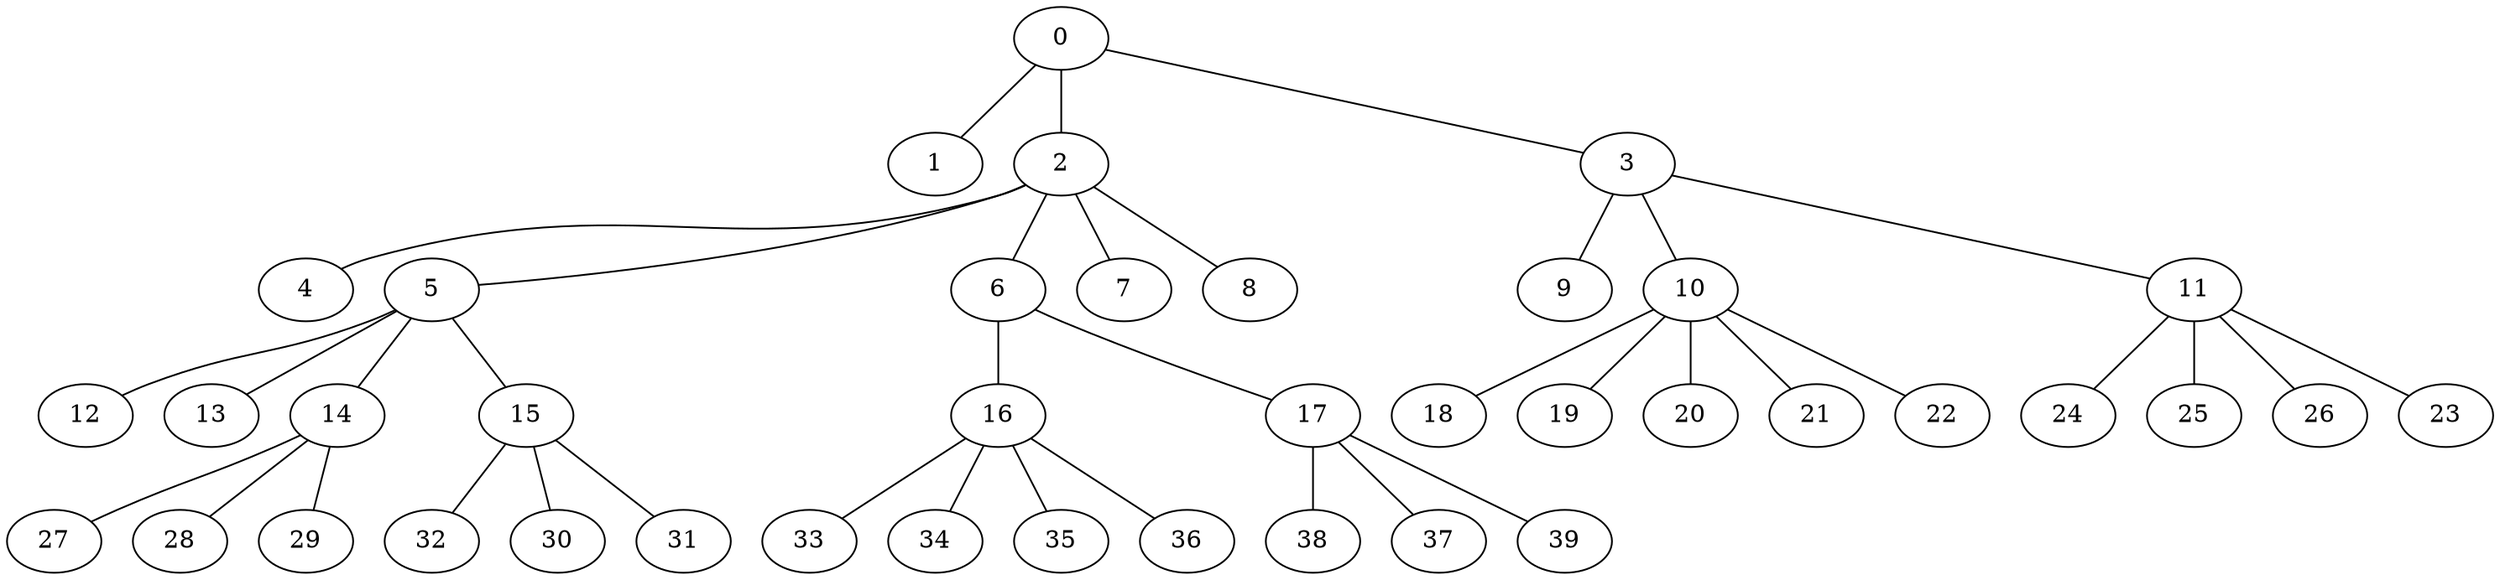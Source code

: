 
graph graphname {
    0 -- 1
0 -- 2
0 -- 3
2 -- 4
2 -- 5
2 -- 6
2 -- 7
2 -- 8
3 -- 9
3 -- 10
3 -- 11
5 -- 12
5 -- 13
5 -- 14
5 -- 15
6 -- 16
6 -- 17
10 -- 18
10 -- 19
10 -- 20
10 -- 21
10 -- 22
11 -- 24
11 -- 25
11 -- 26
11 -- 23
14 -- 27
14 -- 28
14 -- 29
15 -- 32
15 -- 30
15 -- 31
16 -- 33
16 -- 34
16 -- 35
16 -- 36
17 -- 38
17 -- 37
17 -- 39

}
